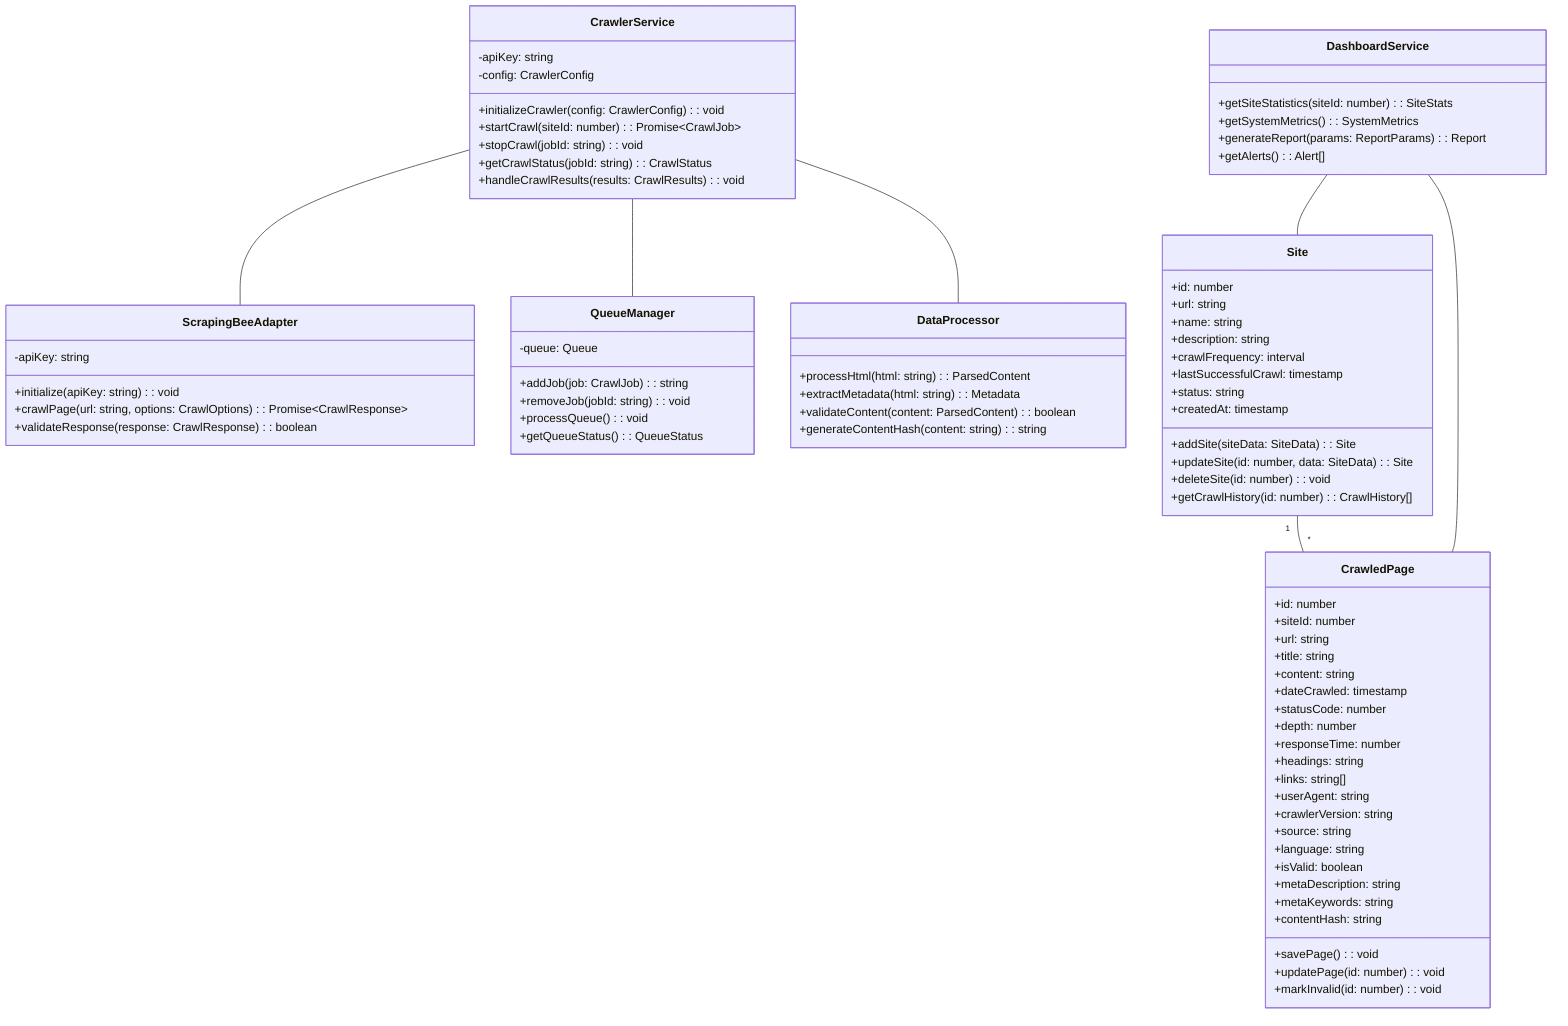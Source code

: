 classDiagram
    class Site {
        +id: number
        +url: string
        +name: string
        +description: string
        +crawlFrequency: interval
        +lastSuccessfulCrawl: timestamp
        +status: string
        +createdAt: timestamp
        +addSite(siteData: SiteData): Site
        +updateSite(id: number, data: SiteData): Site
        +deleteSite(id: number): void
        +getCrawlHistory(id: number): CrawlHistory[]
    }

    class CrawledPage {
        +id: number
        +siteId: number
        +url: string
        +title: string
        +content: string
        +dateCrawled: timestamp
        +statusCode: number
        +depth: number
        +responseTime: number
        +headings: string
        +links: string[]
        +userAgent: string
        +crawlerVersion: string
        +source: string
        +language: string
        +isValid: boolean
        +metaDescription: string
        +metaKeywords: string
        +contentHash: string
        +savePage(): void
        +updatePage(id: number): void
        +markInvalid(id: number): void
    }

    class CrawlerService {
        -apiKey: string
        -config: CrawlerConfig
        +initializeCrawler(config: CrawlerConfig): void
        +startCrawl(siteId: number): Promise~CrawlJob~
        +stopCrawl(jobId: string): void
        +getCrawlStatus(jobId: string): CrawlStatus
        +handleCrawlResults(results: CrawlResults): void
    }

    class ScrapingBeeAdapter {
        -apiKey: string
        +initialize(apiKey: string): void
        +crawlPage(url: string, options: CrawlOptions): Promise~CrawlResponse~
        +validateResponse(response: CrawlResponse): boolean
    }

    class QueueManager {
        -queue: Queue
        +addJob(job: CrawlJob): string
        +removeJob(jobId: string): void
        +processQueue(): void
        +getQueueStatus(): QueueStatus
    }

    class DataProcessor {
        +processHtml(html: string): ParsedContent
        +extractMetadata(html: string): Metadata
        +validateContent(content: ParsedContent): boolean
        +generateContentHash(content: string): string
    }

    class DashboardService {
        +getSiteStatistics(siteId: number): SiteStats
        +getSystemMetrics(): SystemMetrics
        +generateReport(params: ReportParams): Report
        +getAlerts(): Alert[]
    }

    Site "1" -- "*" CrawledPage
    CrawlerService -- ScrapingBeeAdapter
    CrawlerService -- QueueManager
    CrawlerService -- DataProcessor
    DashboardService -- Site
    DashboardService -- CrawledPage